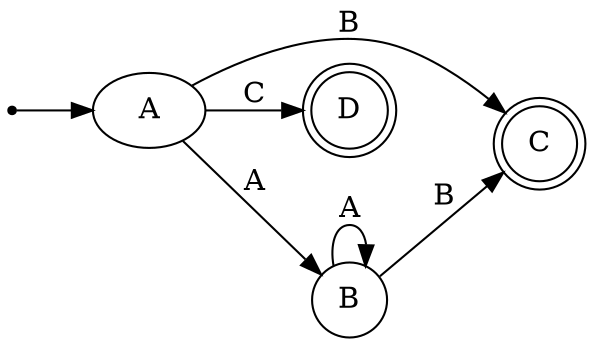 digraph Determinista {
	rankdir=LR size="8,5"
	ini [shape=point]
	ini -> A
	node [shape=doublecircle]
	C
	node [shape=doublecircle]
	D
	node [shape=circle]
	A -> B [label=A]
	A -> C [label=B]
	A -> D [label=C]
	B -> B [label=A]
	B -> C [label=B]
}
